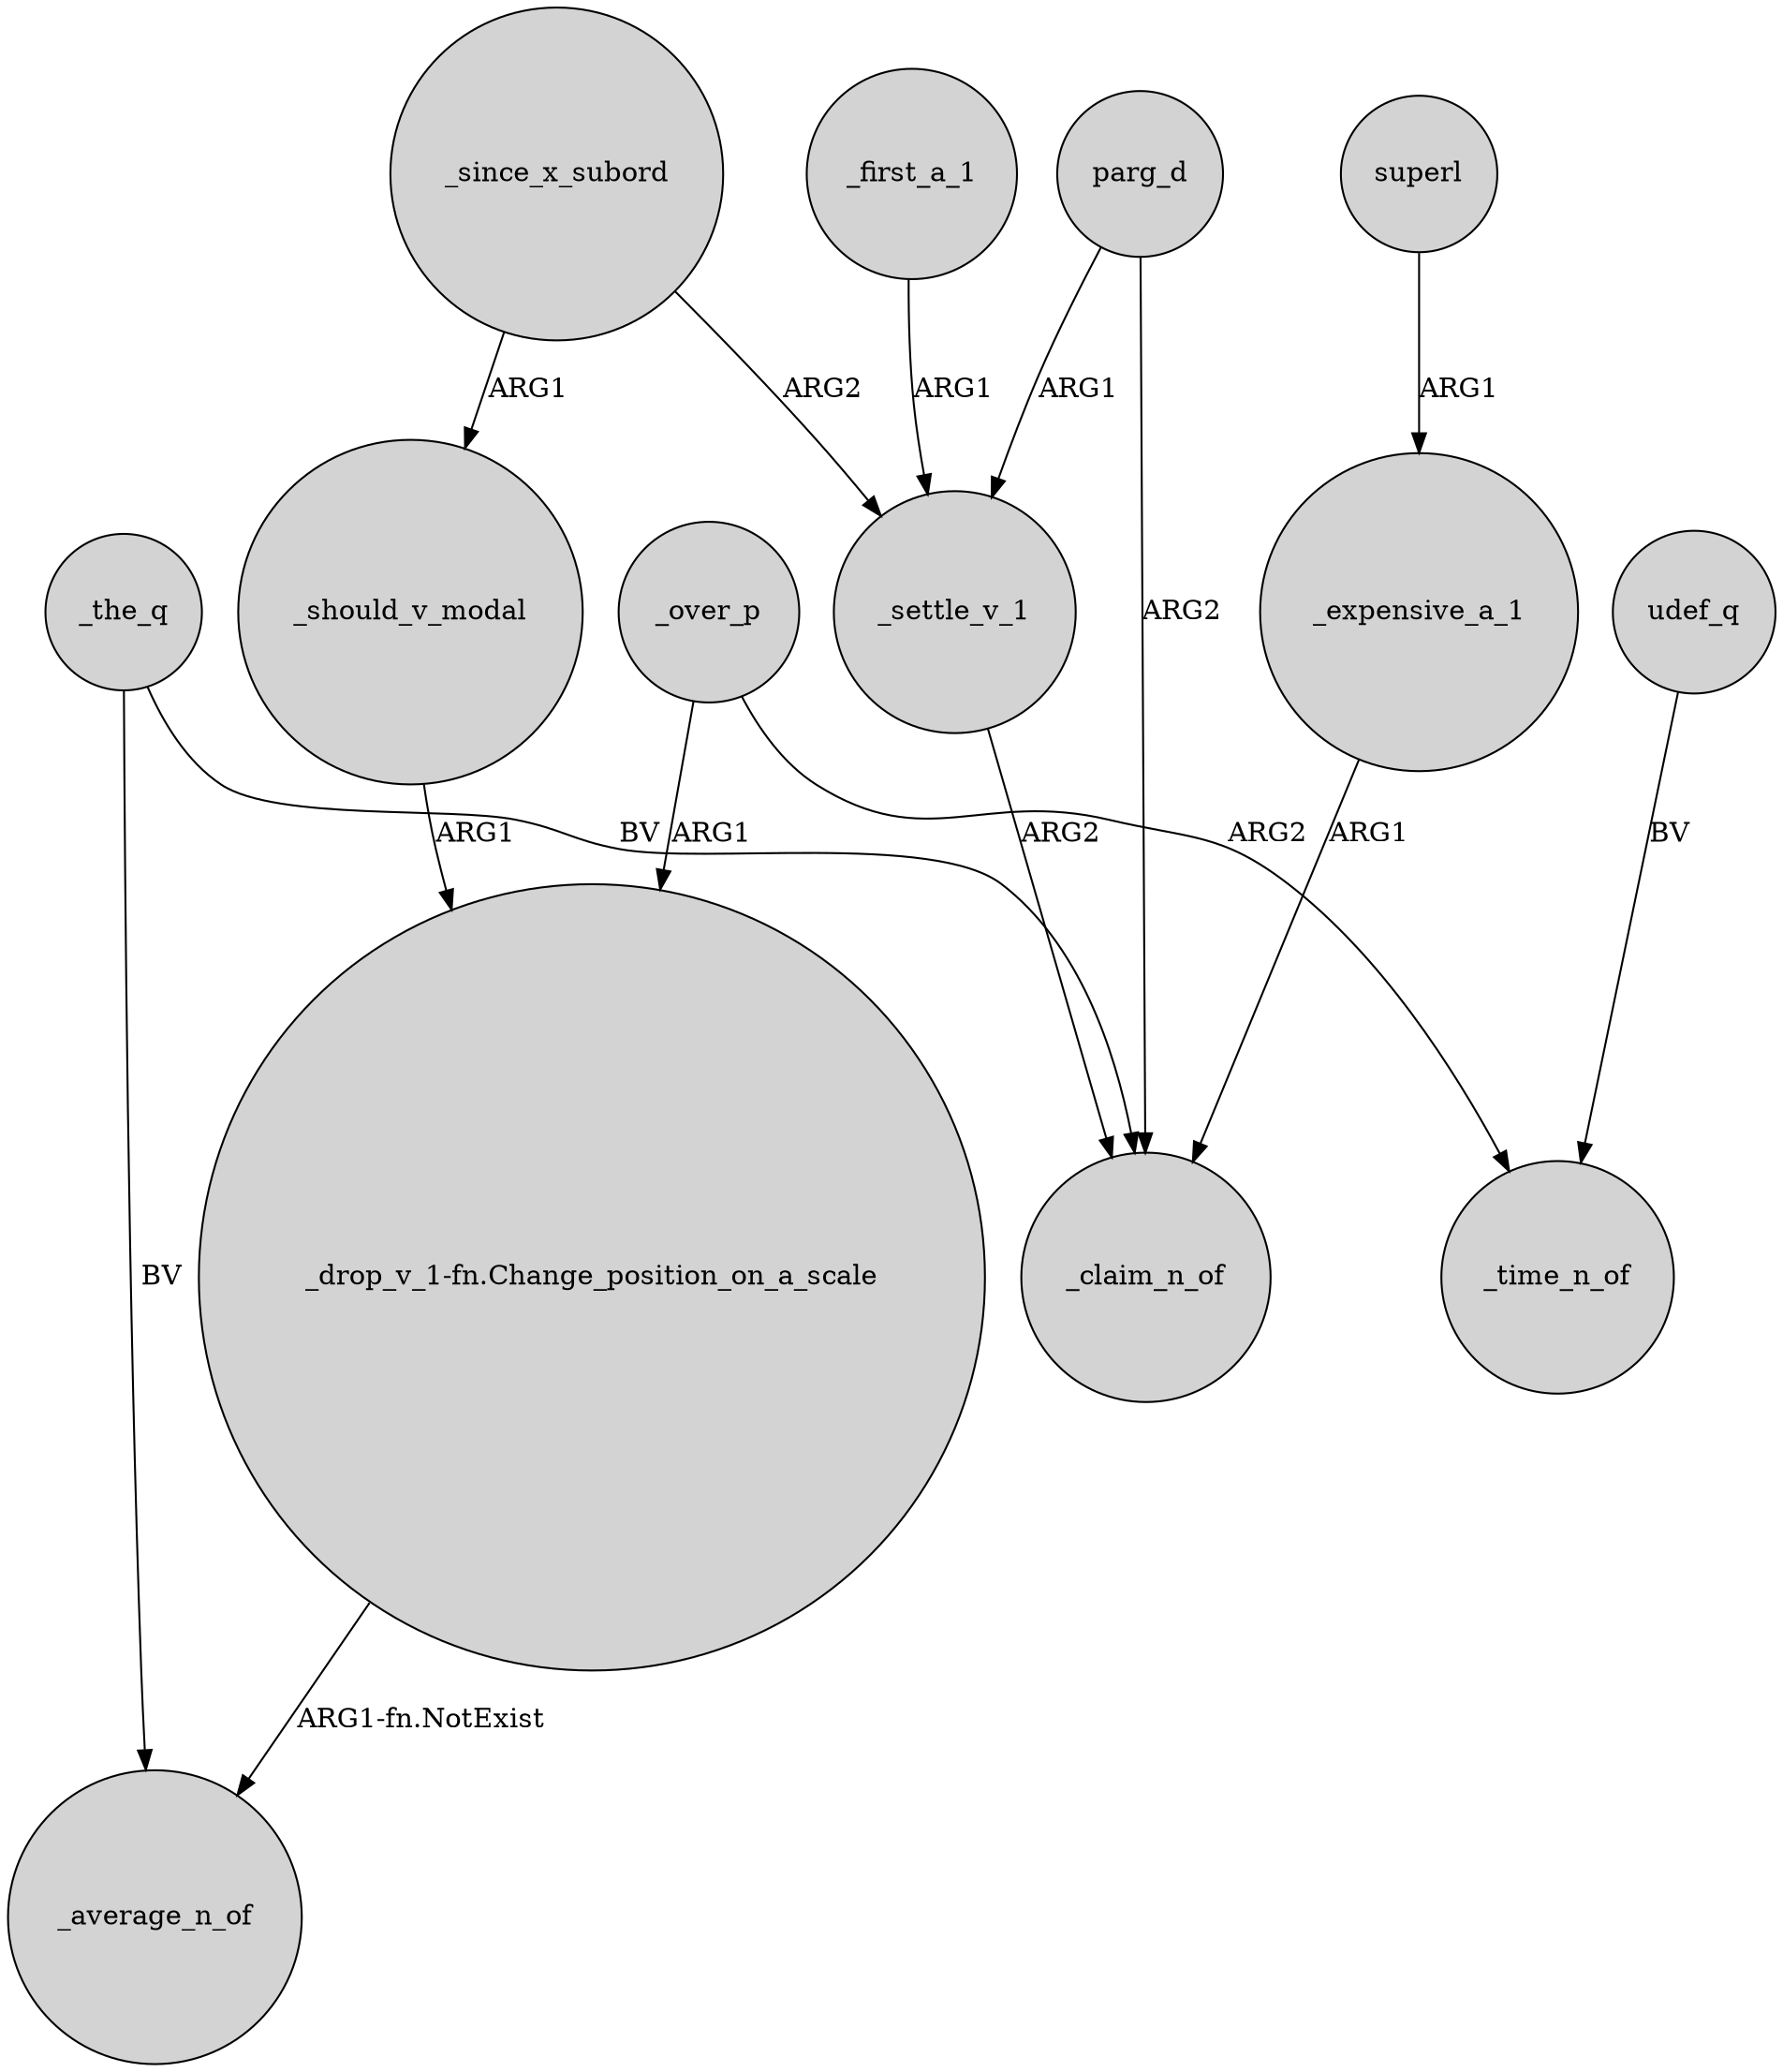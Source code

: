 digraph {
	node [shape=circle style=filled]
	_since_x_subord -> _settle_v_1 [label=ARG2]
	_over_p -> _time_n_of [label=ARG2]
	_first_a_1 -> _settle_v_1 [label=ARG1]
	_the_q -> _claim_n_of [label=BV]
	_over_p -> "_drop_v_1-fn.Change_position_on_a_scale" [label=ARG1]
	_the_q -> _average_n_of [label=BV]
	superl -> _expensive_a_1 [label=ARG1]
	"_drop_v_1-fn.Change_position_on_a_scale" -> _average_n_of [label="ARG1-fn.NotExist"]
	_settle_v_1 -> _claim_n_of [label=ARG2]
	udef_q -> _time_n_of [label=BV]
	_should_v_modal -> "_drop_v_1-fn.Change_position_on_a_scale" [label=ARG1]
	_expensive_a_1 -> _claim_n_of [label=ARG1]
	_since_x_subord -> _should_v_modal [label=ARG1]
	parg_d -> _settle_v_1 [label=ARG1]
	parg_d -> _claim_n_of [label=ARG2]
}

